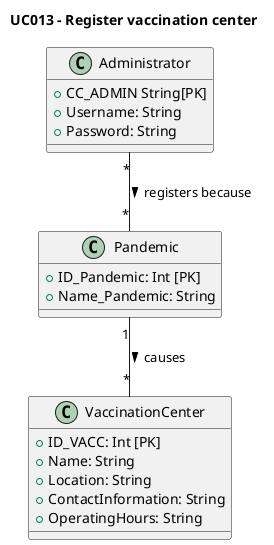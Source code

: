 @startuml
'skinparam monochrome true
'skinparam shadowing false

title UC013 - Register vaccination center

class Administrator {
    +CC_ADMIN String[PK]
    +Username: String
    +Password: String
}

class VaccinationCenter {
    +ID_VACC: Int [PK]
    +Name: String
    +Location: String
    +ContactInformation: String
    +OperatingHours: String
}

class Pandemic{
    +ID_Pandemic: Int [PK]
    +Name_Pandemic: String
}
' Relationships
Administrator "*" -- "*" Pandemic : registers because >
Pandemic "1" -- "*" VaccinationCenter : causes >

@enduml
